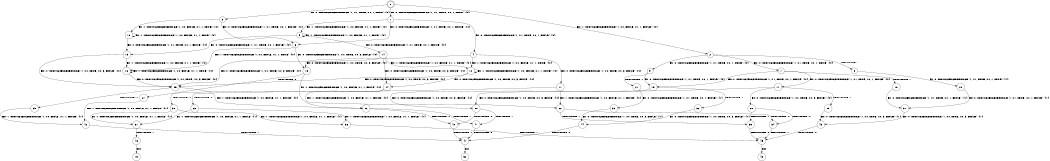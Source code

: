 digraph BCG {
size = "7, 10.5";
center = TRUE;
node [shape = circle];
0 [peripheries = 2];
0 -> 1 [label = "EX !0 !ATOMIC_EXCH_BRANCH (1, +1, TRUE, +0, 1, TRUE) !{0}"];
0 -> 2 [label = "EX !1 !ATOMIC_EXCH_BRANCH (1, +0, FALSE, +1, 1, FALSE) !{0}"];
0 -> 3 [label = "EX !0 !ATOMIC_EXCH_BRANCH (1, +1, TRUE, +0, 1, TRUE) !{0}"];
1 -> 4 [label = "EX !0 !ATOMIC_EXCH_BRANCH (1, +1, TRUE, +0, 1, FALSE) !{0}"];
1 -> 5 [label = "EX !1 !ATOMIC_EXCH_BRANCH (1, +0, FALSE, +1, 1, TRUE) !{0}"];
1 -> 6 [label = "EX !0 !ATOMIC_EXCH_BRANCH (1, +1, TRUE, +0, 1, FALSE) !{0}"];
2 -> 7 [label = "EX !0 !ATOMIC_EXCH_BRANCH (1, +1, TRUE, +0, 1, TRUE) !{0}"];
2 -> 8 [label = "TERMINATE !1"];
2 -> 9 [label = "EX !0 !ATOMIC_EXCH_BRANCH (1, +1, TRUE, +0, 1, TRUE) !{0}"];
3 -> 10 [label = "EX !1 !ATOMIC_EXCH_BRANCH (1, +0, FALSE, +1, 1, TRUE) !{0}"];
3 -> 6 [label = "EX !0 !ATOMIC_EXCH_BRANCH (1, +1, TRUE, +0, 1, FALSE) !{0}"];
4 -> 11 [label = "EX !0 !ATOMIC_EXCH_BRANCH (1, +0, TRUE, +0, 3, FALSE) !{0}"];
4 -> 12 [label = "EX !1 !ATOMIC_EXCH_BRANCH (1, +0, FALSE, +1, 1, TRUE) !{0}"];
4 -> 13 [label = "EX !0 !ATOMIC_EXCH_BRANCH (1, +0, TRUE, +0, 3, FALSE) !{0}"];
5 -> 14 [label = "EX !0 !ATOMIC_EXCH_BRANCH (1, +1, TRUE, +0, 1, FALSE) !{0}"];
5 -> 5 [label = "EX !1 !ATOMIC_EXCH_BRANCH (1, +0, FALSE, +1, 1, TRUE) !{0}"];
5 -> 15 [label = "EX !0 !ATOMIC_EXCH_BRANCH (1, +1, TRUE, +0, 1, FALSE) !{0}"];
6 -> 16 [label = "EX !1 !ATOMIC_EXCH_BRANCH (1, +0, FALSE, +1, 1, TRUE) !{0}"];
6 -> 13 [label = "EX !0 !ATOMIC_EXCH_BRANCH (1, +0, TRUE, +0, 3, FALSE) !{0}"];
7 -> 17 [label = "EX !0 !ATOMIC_EXCH_BRANCH (1, +1, TRUE, +0, 1, FALSE) !{0}"];
7 -> 18 [label = "TERMINATE !1"];
7 -> 19 [label = "EX !0 !ATOMIC_EXCH_BRANCH (1, +1, TRUE, +0, 1, FALSE) !{0}"];
8 -> 20 [label = "EX !0 !ATOMIC_EXCH_BRANCH (1, +1, TRUE, +0, 1, TRUE) !{1}"];
9 -> 21 [label = "TERMINATE !1"];
9 -> 19 [label = "EX !0 !ATOMIC_EXCH_BRANCH (1, +1, TRUE, +0, 1, FALSE) !{0}"];
10 -> 10 [label = "EX !1 !ATOMIC_EXCH_BRANCH (1, +0, FALSE, +1, 1, TRUE) !{0}"];
10 -> 15 [label = "EX !0 !ATOMIC_EXCH_BRANCH (1, +1, TRUE, +0, 1, FALSE) !{0}"];
11 -> 22 [label = "EX !1 !ATOMIC_EXCH_BRANCH (1, +0, FALSE, +1, 1, FALSE) !{0}"];
11 -> 23 [label = "TERMINATE !0"];
12 -> 24 [label = "EX !0 !ATOMIC_EXCH_BRANCH (1, +0, TRUE, +0, 3, FALSE) !{0}"];
12 -> 12 [label = "EX !1 !ATOMIC_EXCH_BRANCH (1, +0, FALSE, +1, 1, TRUE) !{0}"];
12 -> 25 [label = "EX !0 !ATOMIC_EXCH_BRANCH (1, +0, TRUE, +0, 3, FALSE) !{0}"];
13 -> 26 [label = "EX !1 !ATOMIC_EXCH_BRANCH (1, +0, FALSE, +1, 1, FALSE) !{0}"];
13 -> 27 [label = "TERMINATE !0"];
14 -> 24 [label = "EX !0 !ATOMIC_EXCH_BRANCH (1, +0, TRUE, +0, 3, FALSE) !{0}"];
14 -> 12 [label = "EX !1 !ATOMIC_EXCH_BRANCH (1, +0, FALSE, +1, 1, TRUE) !{0}"];
14 -> 25 [label = "EX !0 !ATOMIC_EXCH_BRANCH (1, +0, TRUE, +0, 3, FALSE) !{0}"];
15 -> 16 [label = "EX !1 !ATOMIC_EXCH_BRANCH (1, +0, FALSE, +1, 1, TRUE) !{0}"];
15 -> 25 [label = "EX !0 !ATOMIC_EXCH_BRANCH (1, +0, TRUE, +0, 3, FALSE) !{0}"];
16 -> 16 [label = "EX !1 !ATOMIC_EXCH_BRANCH (1, +0, FALSE, +1, 1, TRUE) !{0}"];
16 -> 25 [label = "EX !0 !ATOMIC_EXCH_BRANCH (1, +0, TRUE, +0, 3, FALSE) !{0}"];
17 -> 28 [label = "EX !0 !ATOMIC_EXCH_BRANCH (1, +0, TRUE, +0, 3, FALSE) !{0}"];
17 -> 29 [label = "TERMINATE !1"];
17 -> 30 [label = "EX !0 !ATOMIC_EXCH_BRANCH (1, +0, TRUE, +0, 3, FALSE) !{0}"];
18 -> 31 [label = "EX !0 !ATOMIC_EXCH_BRANCH (1, +1, TRUE, +0, 1, FALSE) !{1}"];
19 -> 32 [label = "TERMINATE !1"];
19 -> 30 [label = "EX !0 !ATOMIC_EXCH_BRANCH (1, +0, TRUE, +0, 3, FALSE) !{0}"];
20 -> 31 [label = "EX !0 !ATOMIC_EXCH_BRANCH (1, +1, TRUE, +0, 1, FALSE) !{1}"];
21 -> 33 [label = "EX !0 !ATOMIC_EXCH_BRANCH (1, +1, TRUE, +0, 1, FALSE) !{1}"];
22 -> 34 [label = "TERMINATE !0"];
22 -> 35 [label = "TERMINATE !1"];
23 -> 36 [label = "EX !1 !ATOMIC_EXCH_BRANCH (1, +0, FALSE, +1, 1, FALSE) !{1}"];
23 -> 37 [label = "EX !1 !ATOMIC_EXCH_BRANCH (1, +0, FALSE, +1, 1, FALSE) !{1}"];
24 -> 22 [label = "EX !1 !ATOMIC_EXCH_BRANCH (1, +0, FALSE, +1, 1, FALSE) !{0}"];
24 -> 38 [label = "TERMINATE !0"];
25 -> 26 [label = "EX !1 !ATOMIC_EXCH_BRANCH (1, +0, FALSE, +1, 1, FALSE) !{0}"];
25 -> 39 [label = "TERMINATE !0"];
26 -> 40 [label = "TERMINATE !0"];
26 -> 41 [label = "TERMINATE !1"];
27 -> 42 [label = "EX !1 !ATOMIC_EXCH_BRANCH (1, +0, FALSE, +1, 1, FALSE) !{1}"];
28 -> 34 [label = "TERMINATE !0"];
28 -> 35 [label = "TERMINATE !1"];
29 -> 43 [label = "EX !0 !ATOMIC_EXCH_BRANCH (1, +0, TRUE, +0, 3, FALSE) !{1}"];
30 -> 40 [label = "TERMINATE !0"];
30 -> 41 [label = "TERMINATE !1"];
31 -> 43 [label = "EX !0 !ATOMIC_EXCH_BRANCH (1, +0, TRUE, +0, 3, FALSE) !{1}"];
32 -> 44 [label = "EX !0 !ATOMIC_EXCH_BRANCH (1, +0, TRUE, +0, 3, FALSE) !{1}"];
33 -> 44 [label = "EX !0 !ATOMIC_EXCH_BRANCH (1, +0, TRUE, +0, 3, FALSE) !{1}"];
34 -> 45 [label = "TERMINATE !1"];
35 -> 45 [label = "TERMINATE !0"];
36 -> 45 [label = "TERMINATE !1"];
37 -> 46 [label = "TERMINATE !1"];
38 -> 36 [label = "EX !1 !ATOMIC_EXCH_BRANCH (1, +0, FALSE, +1, 1, FALSE) !{1}"];
38 -> 37 [label = "EX !1 !ATOMIC_EXCH_BRANCH (1, +0, FALSE, +1, 1, FALSE) !{1}"];
39 -> 42 [label = "EX !1 !ATOMIC_EXCH_BRANCH (1, +0, FALSE, +1, 1, FALSE) !{1}"];
40 -> 47 [label = "TERMINATE !1"];
41 -> 47 [label = "TERMINATE !0"];
42 -> 47 [label = "TERMINATE !1"];
43 -> 45 [label = "TERMINATE !0"];
44 -> 47 [label = "TERMINATE !0"];
45 -> 48 [label = "exit"];
46 -> 49 [label = "exit"];
47 -> 50 [label = "exit"];
}
